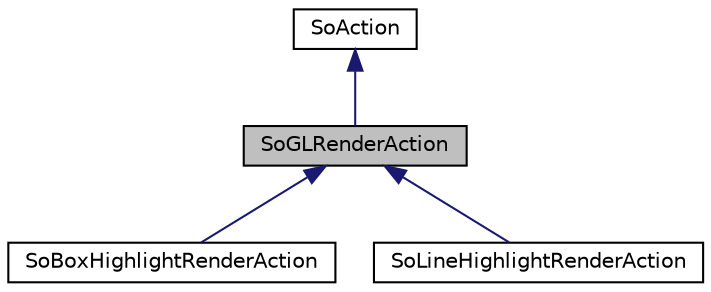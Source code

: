 digraph "SoGLRenderAction"
{
 // LATEX_PDF_SIZE
  edge [fontname="Helvetica",fontsize="10",labelfontname="Helvetica",labelfontsize="10"];
  node [fontname="Helvetica",fontsize="10",shape=record];
  Node1 [label="SoGLRenderAction",height=0.2,width=0.4,color="black", fillcolor="grey75", style="filled", fontcolor="black",tooltip="The SoGLRenderAction class renders the scene graph with OpenGL calls."];
  Node2 -> Node1 [dir="back",color="midnightblue",fontsize="10",style="solid",fontname="Helvetica"];
  Node2 [label="SoAction",height=0.2,width=0.4,color="black", fillcolor="white", style="filled",URL="$classSoAction.html",tooltip="The SoAction class is the base class for all traversal actions."];
  Node1 -> Node3 [dir="back",color="midnightblue",fontsize="10",style="solid",fontname="Helvetica"];
  Node3 [label="SoBoxHighlightRenderAction",height=0.2,width=0.4,color="black", fillcolor="white", style="filled",URL="$classSoBoxHighlightRenderAction.html",tooltip="The SoBoxHighlightRenderAction class renders the scene with highlighted boxes around selections."];
  Node1 -> Node4 [dir="back",color="midnightblue",fontsize="10",style="solid",fontname="Helvetica"];
  Node4 [label="SoLineHighlightRenderAction",height=0.2,width=0.4,color="black", fillcolor="white", style="filled",URL="$classSoLineHighlightRenderAction.html",tooltip="The SoLineHighlightRenderAction class renders selections with line highlighting."];
}
